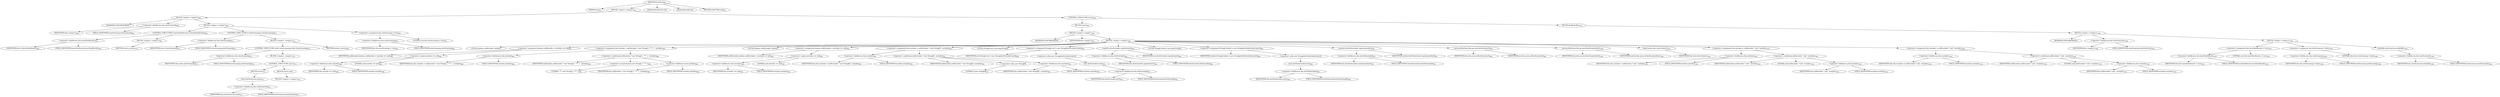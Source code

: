 digraph "slowScan" {  
"1619" [label = <(METHOD,slowScan)<SUB>967</SUB>> ]
"57" [label = <(PARAM,this)<SUB>967</SUB>> ]
"1620" [label = <(BLOCK,&lt;empty&gt;,&lt;empty&gt;)<SUB>967</SUB>> ]
"1621" [label = <(BLOCK,&lt;empty&gt;,&lt;empty&gt;)<SUB>968</SUB>> ]
"1622" [label = <(MODIFIER,SYNCHRONIZED)> ]
"1623" [label = <(&lt;operator&gt;.fieldAccess,this.slowScanLock)<SUB>968</SUB>> ]
"1624" [label = <(IDENTIFIER,this,&lt;empty&gt;)<SUB>968</SUB>> ]
"1625" [label = <(FIELD_IDENTIFIER,slowScanLock,slowScanLock)<SUB>968</SUB>> ]
"1626" [label = <(BLOCK,&lt;empty&gt;,&lt;empty&gt;)<SUB>968</SUB>> ]
"1627" [label = <(CONTROL_STRUCTURE,if (haveSlowResults),if (haveSlowResults))<SUB>969</SUB>> ]
"1628" [label = <(&lt;operator&gt;.fieldAccess,this.haveSlowResults)<SUB>969</SUB>> ]
"1629" [label = <(IDENTIFIER,this,if (haveSlowResults))<SUB>969</SUB>> ]
"1630" [label = <(FIELD_IDENTIFIER,haveSlowResults,haveSlowResults)<SUB>969</SUB>> ]
"1631" [label = <(BLOCK,&lt;empty&gt;,&lt;empty&gt;)<SUB>969</SUB>> ]
"1632" [label = <(RETURN,return;,return;)<SUB>970</SUB>> ]
"1633" [label = <(CONTROL_STRUCTURE,if (slowScanning),if (slowScanning))<SUB>972</SUB>> ]
"1634" [label = <(&lt;operator&gt;.fieldAccess,this.slowScanning)<SUB>972</SUB>> ]
"1635" [label = <(IDENTIFIER,this,if (slowScanning))<SUB>972</SUB>> ]
"1636" [label = <(FIELD_IDENTIFIER,slowScanning,slowScanning)<SUB>972</SUB>> ]
"1637" [label = <(BLOCK,&lt;empty&gt;,&lt;empty&gt;)<SUB>972</SUB>> ]
"1638" [label = <(CONTROL_STRUCTURE,while (slowScanning),while (slowScanning))<SUB>973</SUB>> ]
"1639" [label = <(&lt;operator&gt;.fieldAccess,this.slowScanning)<SUB>973</SUB>> ]
"1640" [label = <(IDENTIFIER,this,while (slowScanning))<SUB>973</SUB>> ]
"1641" [label = <(FIELD_IDENTIFIER,slowScanning,slowScanning)<SUB>973</SUB>> ]
"1642" [label = <(BLOCK,&lt;empty&gt;,&lt;empty&gt;)<SUB>973</SUB>> ]
"1643" [label = <(CONTROL_STRUCTURE,try,try)<SUB>974</SUB>> ]
"1644" [label = <(BLOCK,try,try)<SUB>974</SUB>> ]
"1645" [label = <(wait,slowScanLock.wait())<SUB>975</SUB>> ]
"1646" [label = <(&lt;operator&gt;.fieldAccess,this.slowScanLock)<SUB>975</SUB>> ]
"1647" [label = <(IDENTIFIER,this,slowScanLock.wait())<SUB>975</SUB>> ]
"1648" [label = <(FIELD_IDENTIFIER,slowScanLock,slowScanLock)<SUB>975</SUB>> ]
"1649" [label = <(BLOCK,catch,catch)> ]
"1650" [label = <(BLOCK,&lt;empty&gt;,&lt;empty&gt;)<SUB>976</SUB>> ]
"1651" [label = <(RETURN,return;,return;)<SUB>980</SUB>> ]
"1652" [label = <(&lt;operator&gt;.assignment,this.slowScanning = true)<SUB>982</SUB>> ]
"1653" [label = <(&lt;operator&gt;.fieldAccess,this.slowScanning)<SUB>982</SUB>> ]
"1654" [label = <(IDENTIFIER,this,this.slowScanning = true)<SUB>982</SUB>> ]
"1655" [label = <(FIELD_IDENTIFIER,slowScanning,slowScanning)<SUB>982</SUB>> ]
"1656" [label = <(LITERAL,true,this.slowScanning = true)<SUB>982</SUB>> ]
"1657" [label = <(CONTROL_STRUCTURE,try,try)<SUB>984</SUB>> ]
"1658" [label = <(BLOCK,try,try)<SUB>984</SUB>> ]
"1659" [label = <(BLOCK,&lt;empty&gt;,&lt;empty&gt;)<SUB>985</SUB>> ]
"1660" [label = <(MODIFIER,SYNCHRONIZED)> ]
"56" [label = <(IDENTIFIER,this,&lt;empty&gt;)<SUB>985</SUB>> ]
"1661" [label = <(BLOCK,&lt;empty&gt;,&lt;empty&gt;)<SUB>985</SUB>> ]
"1662" [label = <(LOCAL,boolean nullIncludes: boolean)> ]
"1663" [label = <(&lt;operator&gt;.assignment,boolean nullIncludes = includes == null)<SUB>988</SUB>> ]
"1664" [label = <(IDENTIFIER,nullIncludes,boolean nullIncludes = includes == null)<SUB>988</SUB>> ]
"1665" [label = <(&lt;operator&gt;.equals,includes == null)<SUB>988</SUB>> ]
"1666" [label = <(&lt;operator&gt;.fieldAccess,this.includes)<SUB>988</SUB>> ]
"1667" [label = <(IDENTIFIER,this,includes == null)<SUB>988</SUB>> ]
"1668" [label = <(FIELD_IDENTIFIER,includes,includes)<SUB>988</SUB>> ]
"1669" [label = <(LITERAL,null,includes == null)<SUB>988</SUB>> ]
"1670" [label = <(&lt;operator&gt;.assignment,this.includes = nullIncludes ? new String[] { &quot;**&quot; } : includes)<SUB>989</SUB>> ]
"1671" [label = <(&lt;operator&gt;.fieldAccess,this.includes)<SUB>989</SUB>> ]
"1672" [label = <(IDENTIFIER,this,this.includes = nullIncludes ? new String[] { &quot;**&quot; } : includes)<SUB>989</SUB>> ]
"1673" [label = <(FIELD_IDENTIFIER,includes,includes)<SUB>989</SUB>> ]
"1674" [label = <(&lt;operator&gt;.conditional,nullIncludes ? new String[] { &quot;**&quot; } : includes)<SUB>989</SUB>> ]
"1675" [label = <(IDENTIFIER,nullIncludes,nullIncludes ? new String[] { &quot;**&quot; } : includes)<SUB>989</SUB>> ]
"1676" [label = <(&lt;operator&gt;.arrayInitializer,new String[] { &quot;**&quot; })<SUB>989</SUB>> ]
"1677" [label = <(LITERAL,&quot;**&quot;,new String[] { &quot;**&quot; })<SUB>989</SUB>> ]
"1678" [label = <(&lt;operator&gt;.fieldAccess,this.includes)<SUB>989</SUB>> ]
"1679" [label = <(IDENTIFIER,this,nullIncludes ? new String[] { &quot;**&quot; } : includes)<SUB>989</SUB>> ]
"1680" [label = <(FIELD_IDENTIFIER,includes,includes)<SUB>989</SUB>> ]
"1681" [label = <(LOCAL,boolean nullExcludes: boolean)> ]
"1682" [label = <(&lt;operator&gt;.assignment,boolean nullExcludes = excludes == null)<SUB>990</SUB>> ]
"1683" [label = <(IDENTIFIER,nullExcludes,boolean nullExcludes = excludes == null)<SUB>990</SUB>> ]
"1684" [label = <(&lt;operator&gt;.equals,excludes == null)<SUB>990</SUB>> ]
"1685" [label = <(&lt;operator&gt;.fieldAccess,this.excludes)<SUB>990</SUB>> ]
"1686" [label = <(IDENTIFIER,this,excludes == null)<SUB>990</SUB>> ]
"1687" [label = <(FIELD_IDENTIFIER,excludes,excludes)<SUB>990</SUB>> ]
"1688" [label = <(LITERAL,null,excludes == null)<SUB>990</SUB>> ]
"1689" [label = <(&lt;operator&gt;.assignment,this.excludes = nullExcludes ? new String[0] : excludes)<SUB>991</SUB>> ]
"1690" [label = <(&lt;operator&gt;.fieldAccess,this.excludes)<SUB>991</SUB>> ]
"1691" [label = <(IDENTIFIER,this,this.excludes = nullExcludes ? new String[0] : excludes)<SUB>991</SUB>> ]
"1692" [label = <(FIELD_IDENTIFIER,excludes,excludes)<SUB>991</SUB>> ]
"1693" [label = <(&lt;operator&gt;.conditional,nullExcludes ? new String[0] : excludes)<SUB>991</SUB>> ]
"1694" [label = <(IDENTIFIER,nullExcludes,nullExcludes ? new String[0] : excludes)<SUB>991</SUB>> ]
"1695" [label = <(&lt;operator&gt;.alloc,new String[0])> ]
"1696" [label = <(LITERAL,0,new String[0])<SUB>991</SUB>> ]
"1697" [label = <(&lt;operator&gt;.fieldAccess,this.excludes)<SUB>991</SUB>> ]
"1698" [label = <(IDENTIFIER,this,nullExcludes ? new String[0] : excludes)<SUB>991</SUB>> ]
"1699" [label = <(FIELD_IDENTIFIER,excludes,excludes)<SUB>991</SUB>> ]
"1700" [label = <(LOCAL,String[] excl: java.lang.String[])> ]
"1701" [label = <(&lt;operator&gt;.assignment,String[] excl = new String[dirsExcluded.size()])<SUB>993</SUB>> ]
"1702" [label = <(IDENTIFIER,excl,String[] excl = new String[dirsExcluded.size()])<SUB>993</SUB>> ]
"1703" [label = <(&lt;operator&gt;.alloc,new String[dirsExcluded.size()])> ]
"1704" [label = <(size,dirsExcluded.size())<SUB>993</SUB>> ]
"1705" [label = <(&lt;operator&gt;.fieldAccess,this.dirsExcluded)<SUB>993</SUB>> ]
"1706" [label = <(IDENTIFIER,this,dirsExcluded.size())<SUB>993</SUB>> ]
"1707" [label = <(FIELD_IDENTIFIER,dirsExcluded,dirsExcluded)<SUB>993</SUB>> ]
"1708" [label = <(copyInto,dirsExcluded.copyInto(excl))<SUB>994</SUB>> ]
"1709" [label = <(&lt;operator&gt;.fieldAccess,this.dirsExcluded)<SUB>994</SUB>> ]
"1710" [label = <(IDENTIFIER,this,dirsExcluded.copyInto(excl))<SUB>994</SUB>> ]
"1711" [label = <(FIELD_IDENTIFIER,dirsExcluded,dirsExcluded)<SUB>994</SUB>> ]
"1712" [label = <(IDENTIFIER,excl,dirsExcluded.copyInto(excl))<SUB>994</SUB>> ]
"1713" [label = <(LOCAL,String[] notIncl: java.lang.String[])> ]
"1714" [label = <(&lt;operator&gt;.assignment,String[] notIncl = new String[dirsNotIncluded.size()])<SUB>996</SUB>> ]
"1715" [label = <(IDENTIFIER,notIncl,String[] notIncl = new String[dirsNotIncluded.size()])<SUB>996</SUB>> ]
"1716" [label = <(&lt;operator&gt;.alloc,new String[dirsNotIncluded.size()])> ]
"1717" [label = <(size,dirsNotIncluded.size())<SUB>996</SUB>> ]
"1718" [label = <(&lt;operator&gt;.fieldAccess,this.dirsNotIncluded)<SUB>996</SUB>> ]
"1719" [label = <(IDENTIFIER,this,dirsNotIncluded.size())<SUB>996</SUB>> ]
"1720" [label = <(FIELD_IDENTIFIER,dirsNotIncluded,dirsNotIncluded)<SUB>996</SUB>> ]
"1721" [label = <(copyInto,dirsNotIncluded.copyInto(notIncl))<SUB>997</SUB>> ]
"1722" [label = <(&lt;operator&gt;.fieldAccess,this.dirsNotIncluded)<SUB>997</SUB>> ]
"1723" [label = <(IDENTIFIER,this,dirsNotIncluded.copyInto(notIncl))<SUB>997</SUB>> ]
"1724" [label = <(FIELD_IDENTIFIER,dirsNotIncluded,dirsNotIncluded)<SUB>997</SUB>> ]
"1725" [label = <(IDENTIFIER,notIncl,dirsNotIncluded.copyInto(notIncl))<SUB>997</SUB>> ]
"1726" [label = <(processSlowScan,this.processSlowScan(excl))<SUB>999</SUB>> ]
"58" [label = <(IDENTIFIER,this,this.processSlowScan(excl))<SUB>999</SUB>> ]
"1727" [label = <(IDENTIFIER,excl,this.processSlowScan(excl))<SUB>999</SUB>> ]
"1728" [label = <(processSlowScan,this.processSlowScan(notIncl))<SUB>1000</SUB>> ]
"59" [label = <(IDENTIFIER,this,this.processSlowScan(notIncl))<SUB>1000</SUB>> ]
"1729" [label = <(IDENTIFIER,notIncl,this.processSlowScan(notIncl))<SUB>1000</SUB>> ]
"1730" [label = <(clearCaches,this.clearCaches())<SUB>1001</SUB>> ]
"60" [label = <(IDENTIFIER,this,this.clearCaches())<SUB>1001</SUB>> ]
"1731" [label = <(&lt;operator&gt;.assignment,this.includes = nullIncludes ? null : includes)<SUB>1002</SUB>> ]
"1732" [label = <(&lt;operator&gt;.fieldAccess,this.includes)<SUB>1002</SUB>> ]
"1733" [label = <(IDENTIFIER,this,this.includes = nullIncludes ? null : includes)<SUB>1002</SUB>> ]
"1734" [label = <(FIELD_IDENTIFIER,includes,includes)<SUB>1002</SUB>> ]
"1735" [label = <(&lt;operator&gt;.conditional,nullIncludes ? null : includes)<SUB>1002</SUB>> ]
"1736" [label = <(IDENTIFIER,nullIncludes,nullIncludes ? null : includes)<SUB>1002</SUB>> ]
"1737" [label = <(LITERAL,null,nullIncludes ? null : includes)<SUB>1002</SUB>> ]
"1738" [label = <(&lt;operator&gt;.fieldAccess,this.includes)<SUB>1002</SUB>> ]
"1739" [label = <(IDENTIFIER,this,nullIncludes ? null : includes)<SUB>1002</SUB>> ]
"1740" [label = <(FIELD_IDENTIFIER,includes,includes)<SUB>1002</SUB>> ]
"1741" [label = <(&lt;operator&gt;.assignment,this.excludes = nullExcludes ? null : excludes)<SUB>1003</SUB>> ]
"1742" [label = <(&lt;operator&gt;.fieldAccess,this.excludes)<SUB>1003</SUB>> ]
"1743" [label = <(IDENTIFIER,this,this.excludes = nullExcludes ? null : excludes)<SUB>1003</SUB>> ]
"1744" [label = <(FIELD_IDENTIFIER,excludes,excludes)<SUB>1003</SUB>> ]
"1745" [label = <(&lt;operator&gt;.conditional,nullExcludes ? null : excludes)<SUB>1003</SUB>> ]
"1746" [label = <(IDENTIFIER,nullExcludes,nullExcludes ? null : excludes)<SUB>1003</SUB>> ]
"1747" [label = <(LITERAL,null,nullExcludes ? null : excludes)<SUB>1003</SUB>> ]
"1748" [label = <(&lt;operator&gt;.fieldAccess,this.excludes)<SUB>1003</SUB>> ]
"1749" [label = <(IDENTIFIER,this,nullExcludes ? null : excludes)<SUB>1003</SUB>> ]
"1750" [label = <(FIELD_IDENTIFIER,excludes,excludes)<SUB>1003</SUB>> ]
"1751" [label = <(BLOCK,finally,finally)<SUB>1005</SUB>> ]
"1752" [label = <(BLOCK,&lt;empty&gt;,&lt;empty&gt;)<SUB>1006</SUB>> ]
"1753" [label = <(MODIFIER,SYNCHRONIZED)> ]
"1754" [label = <(&lt;operator&gt;.fieldAccess,this.slowScanLock)<SUB>1006</SUB>> ]
"1755" [label = <(IDENTIFIER,this,&lt;empty&gt;)<SUB>1006</SUB>> ]
"1756" [label = <(FIELD_IDENTIFIER,slowScanLock,slowScanLock)<SUB>1006</SUB>> ]
"1757" [label = <(BLOCK,&lt;empty&gt;,&lt;empty&gt;)<SUB>1006</SUB>> ]
"1758" [label = <(&lt;operator&gt;.assignment,this.haveSlowResults = true)<SUB>1007</SUB>> ]
"1759" [label = <(&lt;operator&gt;.fieldAccess,this.haveSlowResults)<SUB>1007</SUB>> ]
"1760" [label = <(IDENTIFIER,this,this.haveSlowResults = true)<SUB>1007</SUB>> ]
"1761" [label = <(FIELD_IDENTIFIER,haveSlowResults,haveSlowResults)<SUB>1007</SUB>> ]
"1762" [label = <(LITERAL,true,this.haveSlowResults = true)<SUB>1007</SUB>> ]
"1763" [label = <(&lt;operator&gt;.assignment,this.slowScanning = false)<SUB>1008</SUB>> ]
"1764" [label = <(&lt;operator&gt;.fieldAccess,this.slowScanning)<SUB>1008</SUB>> ]
"1765" [label = <(IDENTIFIER,this,this.slowScanning = false)<SUB>1008</SUB>> ]
"1766" [label = <(FIELD_IDENTIFIER,slowScanning,slowScanning)<SUB>1008</SUB>> ]
"1767" [label = <(LITERAL,false,this.slowScanning = false)<SUB>1008</SUB>> ]
"1768" [label = <(notifyAll,slowScanLock.notifyAll())<SUB>1009</SUB>> ]
"1769" [label = <(&lt;operator&gt;.fieldAccess,this.slowScanLock)<SUB>1009</SUB>> ]
"1770" [label = <(IDENTIFIER,this,slowScanLock.notifyAll())<SUB>1009</SUB>> ]
"1771" [label = <(FIELD_IDENTIFIER,slowScanLock,slowScanLock)<SUB>1009</SUB>> ]
"1772" [label = <(MODIFIER,PROTECTED)> ]
"1773" [label = <(MODIFIER,VIRTUAL)> ]
"1774" [label = <(METHOD_RETURN,void)<SUB>967</SUB>> ]
  "1619" -> "57" 
  "1619" -> "1620" 
  "1619" -> "1772" 
  "1619" -> "1773" 
  "1619" -> "1774" 
  "1620" -> "1621" 
  "1620" -> "1657" 
  "1621" -> "1622" 
  "1621" -> "1623" 
  "1621" -> "1626" 
  "1623" -> "1624" 
  "1623" -> "1625" 
  "1626" -> "1627" 
  "1626" -> "1633" 
  "1626" -> "1652" 
  "1627" -> "1628" 
  "1627" -> "1631" 
  "1628" -> "1629" 
  "1628" -> "1630" 
  "1631" -> "1632" 
  "1633" -> "1634" 
  "1633" -> "1637" 
  "1634" -> "1635" 
  "1634" -> "1636" 
  "1637" -> "1638" 
  "1637" -> "1651" 
  "1638" -> "1639" 
  "1638" -> "1642" 
  "1639" -> "1640" 
  "1639" -> "1641" 
  "1642" -> "1643" 
  "1643" -> "1644" 
  "1643" -> "1649" 
  "1644" -> "1645" 
  "1645" -> "1646" 
  "1646" -> "1647" 
  "1646" -> "1648" 
  "1649" -> "1650" 
  "1652" -> "1653" 
  "1652" -> "1656" 
  "1653" -> "1654" 
  "1653" -> "1655" 
  "1657" -> "1658" 
  "1657" -> "1751" 
  "1658" -> "1659" 
  "1659" -> "1660" 
  "1659" -> "56" 
  "1659" -> "1661" 
  "1661" -> "1662" 
  "1661" -> "1663" 
  "1661" -> "1670" 
  "1661" -> "1681" 
  "1661" -> "1682" 
  "1661" -> "1689" 
  "1661" -> "1700" 
  "1661" -> "1701" 
  "1661" -> "1708" 
  "1661" -> "1713" 
  "1661" -> "1714" 
  "1661" -> "1721" 
  "1661" -> "1726" 
  "1661" -> "1728" 
  "1661" -> "1730" 
  "1661" -> "1731" 
  "1661" -> "1741" 
  "1663" -> "1664" 
  "1663" -> "1665" 
  "1665" -> "1666" 
  "1665" -> "1669" 
  "1666" -> "1667" 
  "1666" -> "1668" 
  "1670" -> "1671" 
  "1670" -> "1674" 
  "1671" -> "1672" 
  "1671" -> "1673" 
  "1674" -> "1675" 
  "1674" -> "1676" 
  "1674" -> "1678" 
  "1676" -> "1677" 
  "1678" -> "1679" 
  "1678" -> "1680" 
  "1682" -> "1683" 
  "1682" -> "1684" 
  "1684" -> "1685" 
  "1684" -> "1688" 
  "1685" -> "1686" 
  "1685" -> "1687" 
  "1689" -> "1690" 
  "1689" -> "1693" 
  "1690" -> "1691" 
  "1690" -> "1692" 
  "1693" -> "1694" 
  "1693" -> "1695" 
  "1693" -> "1697" 
  "1695" -> "1696" 
  "1697" -> "1698" 
  "1697" -> "1699" 
  "1701" -> "1702" 
  "1701" -> "1703" 
  "1703" -> "1704" 
  "1704" -> "1705" 
  "1705" -> "1706" 
  "1705" -> "1707" 
  "1708" -> "1709" 
  "1708" -> "1712" 
  "1709" -> "1710" 
  "1709" -> "1711" 
  "1714" -> "1715" 
  "1714" -> "1716" 
  "1716" -> "1717" 
  "1717" -> "1718" 
  "1718" -> "1719" 
  "1718" -> "1720" 
  "1721" -> "1722" 
  "1721" -> "1725" 
  "1722" -> "1723" 
  "1722" -> "1724" 
  "1726" -> "58" 
  "1726" -> "1727" 
  "1728" -> "59" 
  "1728" -> "1729" 
  "1730" -> "60" 
  "1731" -> "1732" 
  "1731" -> "1735" 
  "1732" -> "1733" 
  "1732" -> "1734" 
  "1735" -> "1736" 
  "1735" -> "1737" 
  "1735" -> "1738" 
  "1738" -> "1739" 
  "1738" -> "1740" 
  "1741" -> "1742" 
  "1741" -> "1745" 
  "1742" -> "1743" 
  "1742" -> "1744" 
  "1745" -> "1746" 
  "1745" -> "1747" 
  "1745" -> "1748" 
  "1748" -> "1749" 
  "1748" -> "1750" 
  "1751" -> "1752" 
  "1752" -> "1753" 
  "1752" -> "1754" 
  "1752" -> "1757" 
  "1754" -> "1755" 
  "1754" -> "1756" 
  "1757" -> "1758" 
  "1757" -> "1763" 
  "1757" -> "1768" 
  "1758" -> "1759" 
  "1758" -> "1762" 
  "1759" -> "1760" 
  "1759" -> "1761" 
  "1763" -> "1764" 
  "1763" -> "1767" 
  "1764" -> "1765" 
  "1764" -> "1766" 
  "1768" -> "1769" 
  "1769" -> "1770" 
  "1769" -> "1771" 
}
